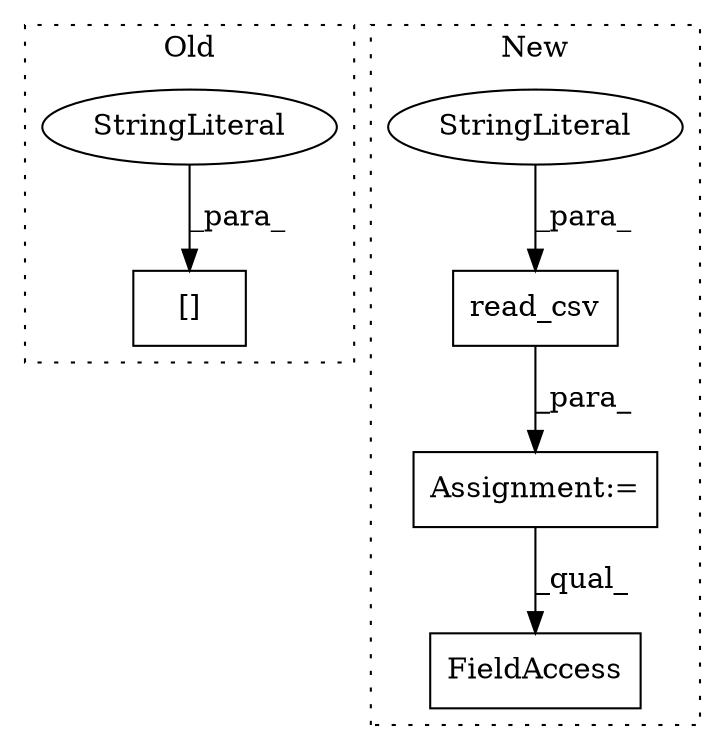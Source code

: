 digraph G {
subgraph cluster0 {
1 [label="[]" a="2" s="1022,1127" l="91,1" shape="box"];
5 [label="StringLiteral" a="45" s="1113" l="14" shape="ellipse"];
label = "Old";
style="dotted";
}
subgraph cluster1 {
2 [label="read_csv" a="32" s="1160,1193" l="9,1" shape="box"];
3 [label="Assignment:=" a="7" s="1152" l="1" shape="box"];
4 [label="StringLiteral" a="45" s="1184" l="4" shape="ellipse"];
6 [label="FieldAccess" a="22" s="1629" l="8" shape="box"];
label = "New";
style="dotted";
}
2 -> 3 [label="_para_"];
3 -> 6 [label="_qual_"];
4 -> 2 [label="_para_"];
5 -> 1 [label="_para_"];
}